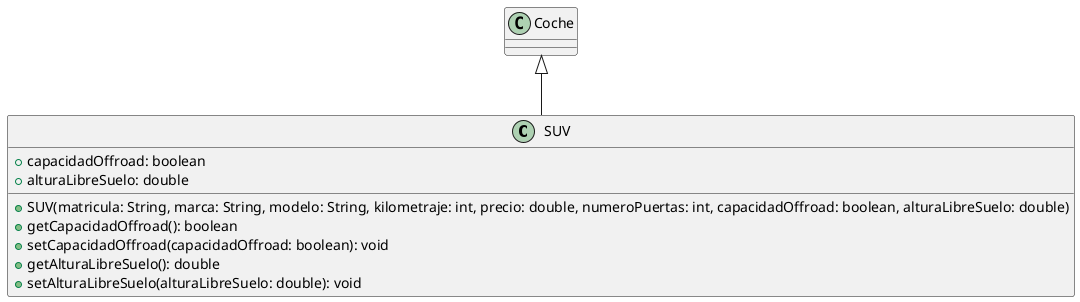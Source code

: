 @startuml
class SUV extends Coche {
  + capacidadOffroad: boolean
  + alturaLibreSuelo: double
  + SUV(matricula: String, marca: String, modelo: String, kilometraje: int, precio: double, numeroPuertas: int, capacidadOffroad: boolean, alturaLibreSuelo: double)
  + getCapacidadOffroad(): boolean
  + setCapacidadOffroad(capacidadOffroad: boolean): void
  + getAlturaLibreSuelo(): double
  + setAlturaLibreSuelo(alturaLibreSuelo: double): void
}
@enduml
